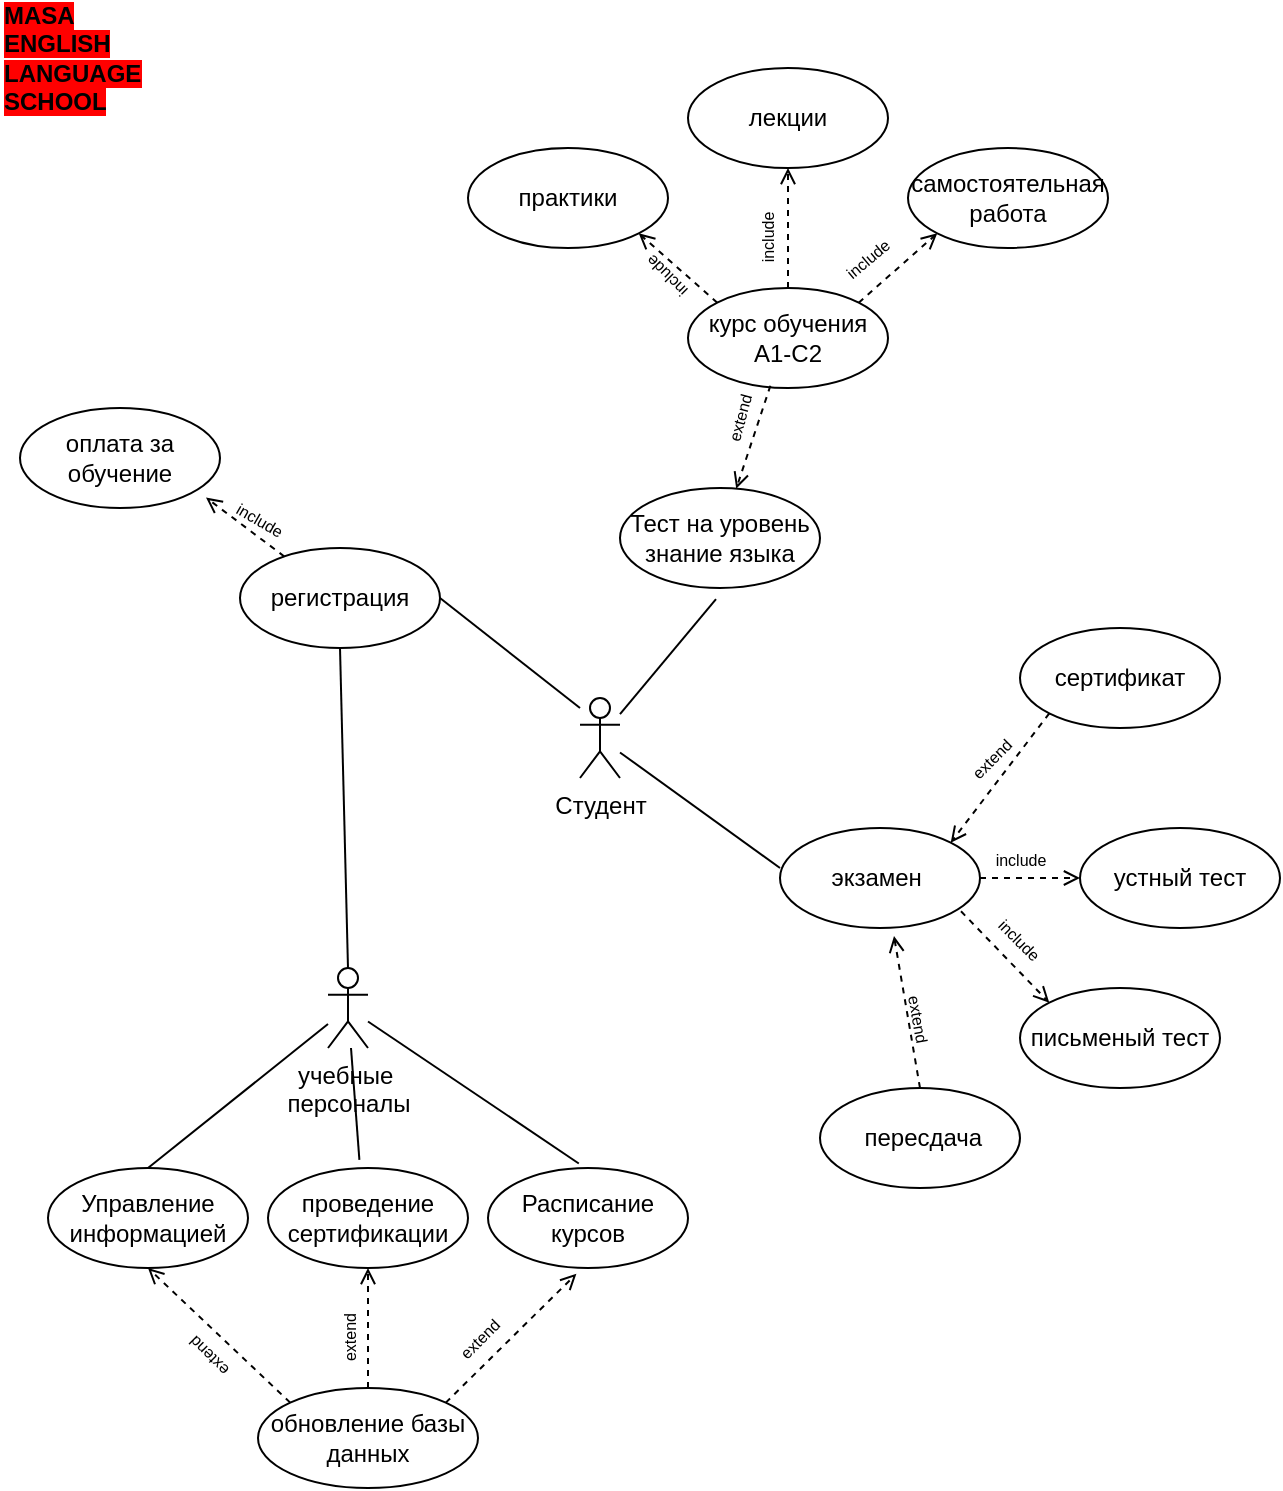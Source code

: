 <mxfile version="24.2.2" type="github">
  <diagram name="Page-1" id="aDBO0gnlO2sUc_E0fWF-">
    <mxGraphModel dx="1221" dy="706" grid="1" gridSize="10" guides="1" tooltips="1" connect="1" arrows="1" fold="1" page="1" pageScale="1" pageWidth="827" pageHeight="1169" math="0" shadow="0">
      <root>
        <mxCell id="0" />
        <mxCell id="1" parent="0" />
        <mxCell id="MLhVAN1Ft5uEf6ipusnZ-1" value="Студент&lt;div&gt;&lt;br&gt;&lt;/div&gt;" style="shape=umlActor;verticalLabelPosition=bottom;verticalAlign=top;html=1;outlineConnect=0;" parent="1" vertex="1">
          <mxGeometry x="290" y="355" width="20" height="40" as="geometry" />
        </mxCell>
        <mxCell id="MLhVAN1Ft5uEf6ipusnZ-4" value="учебные&amp;nbsp;&lt;div&gt;персоналы&lt;div&gt;&lt;br&gt;&lt;/div&gt;&lt;/div&gt;" style="shape=umlActor;verticalLabelPosition=bottom;verticalAlign=top;html=1;outlineConnect=0;" parent="1" vertex="1">
          <mxGeometry x="164" y="490" width="20" height="40" as="geometry" />
        </mxCell>
        <mxCell id="MLhVAN1Ft5uEf6ipusnZ-6" value="Тест на уровень знание языка" style="ellipse;whiteSpace=wrap;html=1;" parent="1" vertex="1">
          <mxGeometry x="310" y="250" width="100" height="50" as="geometry" />
        </mxCell>
        <mxCell id="MLhVAN1Ft5uEf6ipusnZ-7" value="курс обучения&lt;div&gt;A1-C2&lt;/div&gt;" style="ellipse;whiteSpace=wrap;html=1;" parent="1" vertex="1">
          <mxGeometry x="344" y="150" width="100" height="50" as="geometry" />
        </mxCell>
        <mxCell id="MLhVAN1Ft5uEf6ipusnZ-8" value="регистрация" style="ellipse;whiteSpace=wrap;html=1;" parent="1" vertex="1">
          <mxGeometry x="120" y="280" width="100" height="50" as="geometry" />
        </mxCell>
        <mxCell id="MLhVAN1Ft5uEf6ipusnZ-13" value="экзамен&amp;nbsp;" style="ellipse;whiteSpace=wrap;html=1;" parent="1" vertex="1">
          <mxGeometry x="390" y="420" width="100" height="50" as="geometry" />
        </mxCell>
        <mxCell id="MLhVAN1Ft5uEf6ipusnZ-14" value="сертификат" style="ellipse;whiteSpace=wrap;html=1;" parent="1" vertex="1">
          <mxGeometry x="510" y="320" width="100" height="50" as="geometry" />
        </mxCell>
        <mxCell id="MLhVAN1Ft5uEf6ipusnZ-15" value="устный тест" style="ellipse;whiteSpace=wrap;html=1;" parent="1" vertex="1">
          <mxGeometry x="540" y="420" width="100" height="50" as="geometry" />
        </mxCell>
        <mxCell id="MLhVAN1Ft5uEf6ipusnZ-16" value="письменый тест" style="ellipse;whiteSpace=wrap;html=1;" parent="1" vertex="1">
          <mxGeometry x="510" y="500" width="100" height="50" as="geometry" />
        </mxCell>
        <mxCell id="MLhVAN1Ft5uEf6ipusnZ-17" value="лекции" style="ellipse;whiteSpace=wrap;html=1;" parent="1" vertex="1">
          <mxGeometry x="344" y="40" width="100" height="50" as="geometry" />
        </mxCell>
        <mxCell id="MLhVAN1Ft5uEf6ipusnZ-18" value="практики" style="ellipse;whiteSpace=wrap;html=1;" parent="1" vertex="1">
          <mxGeometry x="234" y="80" width="100" height="50" as="geometry" />
        </mxCell>
        <mxCell id="MLhVAN1Ft5uEf6ipusnZ-19" value="самостоятельная работа" style="ellipse;whiteSpace=wrap;html=1;" parent="1" vertex="1">
          <mxGeometry x="454" y="80" width="100" height="50" as="geometry" />
        </mxCell>
        <mxCell id="MLhVAN1Ft5uEf6ipusnZ-20" value="Управление информацией" style="ellipse;whiteSpace=wrap;html=1;" parent="1" vertex="1">
          <mxGeometry x="24" y="590" width="100" height="50" as="geometry" />
        </mxCell>
        <mxCell id="MLhVAN1Ft5uEf6ipusnZ-21" value="Расписание курсов" style="ellipse;whiteSpace=wrap;html=1;" parent="1" vertex="1">
          <mxGeometry x="244" y="590" width="100" height="50" as="geometry" />
        </mxCell>
        <mxCell id="MLhVAN1Ft5uEf6ipusnZ-22" value="проведение сертификации" style="ellipse;whiteSpace=wrap;html=1;" parent="1" vertex="1">
          <mxGeometry x="134" y="590" width="100" height="50" as="geometry" />
        </mxCell>
        <mxCell id="MLhVAN1Ft5uEf6ipusnZ-23" value="обновление базы данных" style="ellipse;whiteSpace=wrap;html=1;" parent="1" vertex="1">
          <mxGeometry x="129" y="700" width="110" height="50" as="geometry" />
        </mxCell>
        <mxCell id="MLhVAN1Ft5uEf6ipusnZ-27" value="оплата за обучение" style="ellipse;whiteSpace=wrap;html=1;" parent="1" vertex="1">
          <mxGeometry x="10" y="210" width="100" height="50" as="geometry" />
        </mxCell>
        <mxCell id="MLhVAN1Ft5uEf6ipusnZ-31" value="" style="endArrow=none;html=1;rounded=0;entryX=1;entryY=0.5;entryDx=0;entryDy=0;" parent="1" target="MLhVAN1Ft5uEf6ipusnZ-8" edge="1">
          <mxGeometry width="50" height="50" relative="1" as="geometry">
            <mxPoint x="290" y="360" as="sourcePoint" />
            <mxPoint x="210" y="310" as="targetPoint" />
          </mxGeometry>
        </mxCell>
        <mxCell id="MLhVAN1Ft5uEf6ipusnZ-32" value="" style="html=1;verticalAlign=bottom;labelBackgroundColor=none;endArrow=open;endFill=0;dashed=1;rounded=0;entryX=0.93;entryY=0.896;entryDx=0;entryDy=0;entryPerimeter=0;" parent="1" source="MLhVAN1Ft5uEf6ipusnZ-8" target="MLhVAN1Ft5uEf6ipusnZ-27" edge="1">
          <mxGeometry width="160" relative="1" as="geometry">
            <mxPoint x="20" y="400" as="sourcePoint" />
            <mxPoint x="180" y="400" as="targetPoint" />
          </mxGeometry>
        </mxCell>
        <mxCell id="MLhVAN1Ft5uEf6ipusnZ-34" value="" style="html=1;verticalAlign=bottom;labelBackgroundColor=none;endArrow=open;endFill=0;dashed=1;rounded=0;entryX=1;entryY=1;entryDx=0;entryDy=0;exitX=0;exitY=0;exitDx=0;exitDy=0;" parent="1" source="MLhVAN1Ft5uEf6ipusnZ-7" target="MLhVAN1Ft5uEf6ipusnZ-18" edge="1">
          <mxGeometry width="160" relative="1" as="geometry">
            <mxPoint x="413.5" y="140" as="sourcePoint" />
            <mxPoint x="374.5" y="111" as="targetPoint" />
          </mxGeometry>
        </mxCell>
        <mxCell id="MLhVAN1Ft5uEf6ipusnZ-35" value="" style="html=1;verticalAlign=bottom;labelBackgroundColor=none;endArrow=open;endFill=0;dashed=1;rounded=0;exitX=0.5;exitY=0;exitDx=0;exitDy=0;" parent="1" source="MLhVAN1Ft5uEf6ipusnZ-7" target="MLhVAN1Ft5uEf6ipusnZ-17" edge="1">
          <mxGeometry width="160" relative="1" as="geometry">
            <mxPoint x="504" y="270" as="sourcePoint" />
            <mxPoint x="664" y="270" as="targetPoint" />
          </mxGeometry>
        </mxCell>
        <mxCell id="MLhVAN1Ft5uEf6ipusnZ-36" value="" style="html=1;verticalAlign=bottom;labelBackgroundColor=none;endArrow=open;endFill=0;dashed=1;rounded=0;exitX=1;exitY=0;exitDx=0;exitDy=0;entryX=0;entryY=1;entryDx=0;entryDy=0;" parent="1" source="MLhVAN1Ft5uEf6ipusnZ-7" target="MLhVAN1Ft5uEf6ipusnZ-19" edge="1">
          <mxGeometry width="160" relative="1" as="geometry">
            <mxPoint x="404" y="160" as="sourcePoint" />
            <mxPoint x="404" y="100" as="targetPoint" />
          </mxGeometry>
        </mxCell>
        <mxCell id="MLhVAN1Ft5uEf6ipusnZ-37" value="" style="html=1;verticalAlign=bottom;labelBackgroundColor=none;endArrow=open;endFill=0;dashed=1;rounded=0;exitX=0;exitY=1;exitDx=0;exitDy=0;entryX=1;entryY=0;entryDx=0;entryDy=0;" parent="1" source="MLhVAN1Ft5uEf6ipusnZ-14" target="MLhVAN1Ft5uEf6ipusnZ-13" edge="1">
          <mxGeometry x="-0.026" y="18" width="160" relative="1" as="geometry">
            <mxPoint x="400" y="450" as="sourcePoint" />
            <mxPoint x="560" y="450" as="targetPoint" />
            <mxPoint as="offset" />
          </mxGeometry>
        </mxCell>
        <mxCell id="MLhVAN1Ft5uEf6ipusnZ-40" value="" style="html=1;verticalAlign=bottom;labelBackgroundColor=none;endArrow=open;endFill=0;dashed=1;rounded=0;exitX=1;exitY=0.5;exitDx=0;exitDy=0;entryX=0;entryY=0.5;entryDx=0;entryDy=0;" parent="1" source="MLhVAN1Ft5uEf6ipusnZ-13" target="MLhVAN1Ft5uEf6ipusnZ-15" edge="1">
          <mxGeometry x="-0.026" y="18" width="160" relative="1" as="geometry">
            <mxPoint x="472" y="432" as="sourcePoint" />
            <mxPoint x="534" y="373" as="targetPoint" />
            <mxPoint as="offset" />
          </mxGeometry>
        </mxCell>
        <mxCell id="MLhVAN1Ft5uEf6ipusnZ-41" value="&lt;font style=&quot;font-size: 8px;&quot;&gt;include&lt;/font&gt;" style="text;html=1;align=center;verticalAlign=middle;resizable=0;points=[];autosize=1;strokeColor=none;fillColor=none;rotation=0;" parent="1" vertex="1">
          <mxGeometry x="485" y="420" width="50" height="30" as="geometry" />
        </mxCell>
        <mxCell id="MLhVAN1Ft5uEf6ipusnZ-42" value="" style="html=1;verticalAlign=bottom;labelBackgroundColor=none;endArrow=open;endFill=0;dashed=1;rounded=0;exitX=0.905;exitY=0.833;exitDx=0;exitDy=0;exitPerimeter=0;entryX=0;entryY=0;entryDx=0;entryDy=0;" parent="1" source="MLhVAN1Ft5uEf6ipusnZ-13" target="MLhVAN1Ft5uEf6ipusnZ-16" edge="1">
          <mxGeometry x="-0.026" y="18" width="160" relative="1" as="geometry">
            <mxPoint x="472" y="432" as="sourcePoint" />
            <mxPoint x="534" y="373" as="targetPoint" />
            <mxPoint as="offset" />
          </mxGeometry>
        </mxCell>
        <mxCell id="MLhVAN1Ft5uEf6ipusnZ-43" value="&lt;font style=&quot;font-size: 8px;&quot;&gt;include&lt;/font&gt;" style="text;html=1;align=center;verticalAlign=middle;resizable=0;points=[];autosize=1;strokeColor=none;fillColor=none;rotation=45;" parent="1" vertex="1">
          <mxGeometry x="485" y="460" width="50" height="30" as="geometry" />
        </mxCell>
        <mxCell id="MLhVAN1Ft5uEf6ipusnZ-45" value="&amp;nbsp;пересдача" style="ellipse;whiteSpace=wrap;html=1;" parent="1" vertex="1">
          <mxGeometry x="410" y="550" width="100" height="50" as="geometry" />
        </mxCell>
        <mxCell id="MLhVAN1Ft5uEf6ipusnZ-46" value="" style="html=1;verticalAlign=bottom;labelBackgroundColor=none;endArrow=open;endFill=0;dashed=1;rounded=0;entryX=0.57;entryY=1.081;entryDx=0;entryDy=0;entryPerimeter=0;exitX=0.5;exitY=0;exitDx=0;exitDy=0;" parent="1" source="MLhVAN1Ft5uEf6ipusnZ-45" target="MLhVAN1Ft5uEf6ipusnZ-13" edge="1">
          <mxGeometry width="160" relative="1" as="geometry">
            <mxPoint x="420" y="530" as="sourcePoint" />
            <mxPoint x="410" y="500" as="targetPoint" />
          </mxGeometry>
        </mxCell>
        <mxCell id="MLhVAN1Ft5uEf6ipusnZ-47" value="&lt;span style=&quot;font-size: 8px;&quot;&gt;extend&lt;/span&gt;" style="text;html=1;align=center;verticalAlign=middle;resizable=0;points=[];autosize=1;strokeColor=none;fillColor=none;rotation=80;" parent="1" vertex="1">
          <mxGeometry x="435" y="500" width="50" height="30" as="geometry" />
        </mxCell>
        <mxCell id="MLhVAN1Ft5uEf6ipusnZ-48" value="&lt;font style=&quot;font-size: 8px;&quot;&gt;include&lt;/font&gt;" style="text;html=1;align=center;verticalAlign=middle;resizable=0;points=[];autosize=1;strokeColor=none;fillColor=none;rotation=-90;" parent="1" vertex="1">
          <mxGeometry x="358" y="110" width="50" height="30" as="geometry" />
        </mxCell>
        <mxCell id="MLhVAN1Ft5uEf6ipusnZ-50" value="&lt;font style=&quot;font-size: 8px;&quot;&gt;include&lt;/font&gt;" style="text;html=1;align=center;verticalAlign=middle;resizable=0;points=[];autosize=1;strokeColor=none;fillColor=none;rotation=-40;" parent="1" vertex="1">
          <mxGeometry x="408" y="120" width="50" height="30" as="geometry" />
        </mxCell>
        <mxCell id="MLhVAN1Ft5uEf6ipusnZ-51" value="&lt;font style=&quot;font-size: 8px;&quot;&gt;include&lt;/font&gt;" style="text;html=1;align=center;verticalAlign=middle;resizable=0;points=[];autosize=1;strokeColor=none;fillColor=none;rotation=-135;" parent="1" vertex="1">
          <mxGeometry x="308" y="130" width="50" height="30" as="geometry" />
        </mxCell>
        <mxCell id="MLhVAN1Ft5uEf6ipusnZ-52" value="&lt;font style=&quot;font-size: 8px;&quot;&gt;include&lt;/font&gt;" style="text;html=1;align=center;verticalAlign=middle;resizable=0;points=[];autosize=1;strokeColor=none;fillColor=none;rotation=30;" parent="1" vertex="1">
          <mxGeometry x="105" y="250" width="50" height="30" as="geometry" />
        </mxCell>
        <mxCell id="MLhVAN1Ft5uEf6ipusnZ-55" value="&lt;span style=&quot;font-size: 8px;&quot;&gt;extend&lt;/span&gt;" style="text;html=1;align=center;verticalAlign=middle;resizable=0;points=[];autosize=1;strokeColor=none;fillColor=none;rotation=-45;" parent="1" vertex="1">
          <mxGeometry x="470" y="370" width="50" height="30" as="geometry" />
        </mxCell>
        <mxCell id="MLhVAN1Ft5uEf6ipusnZ-56" value="" style="endArrow=none;html=1;rounded=0;entryX=0.5;entryY=1;entryDx=0;entryDy=0;exitX=0.5;exitY=0;exitDx=0;exitDy=0;exitPerimeter=0;" parent="1" source="MLhVAN1Ft5uEf6ipusnZ-4" target="MLhVAN1Ft5uEf6ipusnZ-8" edge="1">
          <mxGeometry width="50" height="50" relative="1" as="geometry">
            <mxPoint x="170" y="470" as="sourcePoint" />
            <mxPoint x="195" y="400" as="targetPoint" />
          </mxGeometry>
        </mxCell>
        <mxCell id="MLhVAN1Ft5uEf6ipusnZ-57" value="" style="endArrow=none;html=1;rounded=0;exitX=0.5;exitY=0;exitDx=0;exitDy=0;" parent="1" source="MLhVAN1Ft5uEf6ipusnZ-20" target="MLhVAN1Ft5uEf6ipusnZ-4" edge="1">
          <mxGeometry width="50" height="50" relative="1" as="geometry">
            <mxPoint x="74" y="570" as="sourcePoint" />
            <mxPoint x="124" y="520" as="targetPoint" />
          </mxGeometry>
        </mxCell>
        <mxCell id="MLhVAN1Ft5uEf6ipusnZ-58" value="" style="endArrow=none;html=1;rounded=0;exitX=0.454;exitY=-0.045;exitDx=0;exitDy=0;exitPerimeter=0;" parent="1" source="MLhVAN1Ft5uEf6ipusnZ-21" target="MLhVAN1Ft5uEf6ipusnZ-4" edge="1">
          <mxGeometry width="50" height="50" relative="1" as="geometry">
            <mxPoint x="254" y="560" as="sourcePoint" />
            <mxPoint x="304" y="500" as="targetPoint" />
          </mxGeometry>
        </mxCell>
        <mxCell id="MLhVAN1Ft5uEf6ipusnZ-59" value="" style="endArrow=none;html=1;rounded=0;exitX=0.457;exitY=-0.082;exitDx=0;exitDy=0;exitPerimeter=0;" parent="1" source="MLhVAN1Ft5uEf6ipusnZ-22" target="MLhVAN1Ft5uEf6ipusnZ-4" edge="1">
          <mxGeometry width="50" height="50" relative="1" as="geometry">
            <mxPoint x="94" y="520" as="sourcePoint" />
            <mxPoint x="144" y="470" as="targetPoint" />
          </mxGeometry>
        </mxCell>
        <mxCell id="MLhVAN1Ft5uEf6ipusnZ-60" value="&lt;span style=&quot;font-size: 8px;&quot;&gt;extend&lt;/span&gt;" style="text;html=1;align=center;verticalAlign=middle;resizable=0;points=[];autosize=1;strokeColor=none;fillColor=none;rotation=-90;" parent="1" vertex="1">
          <mxGeometry x="149" y="660" width="50" height="30" as="geometry" />
        </mxCell>
        <mxCell id="MLhVAN1Ft5uEf6ipusnZ-61" value="" style="html=1;verticalAlign=bottom;labelBackgroundColor=none;endArrow=open;endFill=0;dashed=1;rounded=0;entryX=0.5;entryY=1;entryDx=0;entryDy=0;exitX=0;exitY=0;exitDx=0;exitDy=0;" parent="1" source="MLhVAN1Ft5uEf6ipusnZ-23" target="MLhVAN1Ft5uEf6ipusnZ-20" edge="1">
          <mxGeometry width="160" relative="1" as="geometry">
            <mxPoint x="90.5" y="750" as="sourcePoint" />
            <mxPoint x="77.5" y="674" as="targetPoint" />
          </mxGeometry>
        </mxCell>
        <mxCell id="MLhVAN1Ft5uEf6ipusnZ-62" value="" style="html=1;verticalAlign=bottom;labelBackgroundColor=none;endArrow=open;endFill=0;dashed=1;rounded=0;entryX=0.5;entryY=1;entryDx=0;entryDy=0;exitX=0.5;exitY=0;exitDx=0;exitDy=0;" parent="1" source="MLhVAN1Ft5uEf6ipusnZ-23" target="MLhVAN1Ft5uEf6ipusnZ-22" edge="1">
          <mxGeometry width="160" relative="1" as="geometry">
            <mxPoint x="209.5" y="717" as="sourcePoint" />
            <mxPoint x="138.5" y="650" as="targetPoint" />
          </mxGeometry>
        </mxCell>
        <mxCell id="MLhVAN1Ft5uEf6ipusnZ-63" value="" style="html=1;verticalAlign=bottom;labelBackgroundColor=none;endArrow=open;endFill=0;dashed=1;rounded=0;entryX=0.442;entryY=1.058;entryDx=0;entryDy=0;exitX=1;exitY=0;exitDx=0;exitDy=0;entryPerimeter=0;" parent="1" source="MLhVAN1Ft5uEf6ipusnZ-23" target="MLhVAN1Ft5uEf6ipusnZ-21" edge="1">
          <mxGeometry width="160" relative="1" as="geometry">
            <mxPoint x="334" y="727" as="sourcePoint" />
            <mxPoint x="263" y="660" as="targetPoint" />
          </mxGeometry>
        </mxCell>
        <mxCell id="MLhVAN1Ft5uEf6ipusnZ-64" value="&lt;span style=&quot;font-size: 8px;&quot;&gt;extend&lt;/span&gt;" style="text;html=1;align=center;verticalAlign=middle;resizable=0;points=[];autosize=1;strokeColor=none;fillColor=none;rotation=-45;" parent="1" vertex="1">
          <mxGeometry x="214" y="660" width="50" height="30" as="geometry" />
        </mxCell>
        <mxCell id="MLhVAN1Ft5uEf6ipusnZ-65" value="&lt;span style=&quot;font-size: 8px;&quot;&gt;extend&lt;/span&gt;" style="text;html=1;align=center;verticalAlign=middle;resizable=0;points=[];autosize=1;strokeColor=none;fillColor=none;rotation=-135;" parent="1" vertex="1">
          <mxGeometry x="79" y="670" width="50" height="30" as="geometry" />
        </mxCell>
        <mxCell id="MLhVAN1Ft5uEf6ipusnZ-67" value="" style="html=1;verticalAlign=bottom;labelBackgroundColor=none;endArrow=open;endFill=0;dashed=1;rounded=0;exitX=0.412;exitY=0.977;exitDx=0;exitDy=0;exitPerimeter=0;" parent="1" source="MLhVAN1Ft5uEf6ipusnZ-7" target="MLhVAN1Ft5uEf6ipusnZ-6" edge="1">
          <mxGeometry x="-0.026" y="18" width="160" relative="1" as="geometry">
            <mxPoint x="420" y="269" as="sourcePoint" />
            <mxPoint x="483" y="210" as="targetPoint" />
            <mxPoint as="offset" />
          </mxGeometry>
        </mxCell>
        <mxCell id="MLhVAN1Ft5uEf6ipusnZ-68" value="&lt;span style=&quot;font-size: 8px;&quot;&gt;extend&lt;/span&gt;" style="text;html=1;align=center;verticalAlign=middle;resizable=0;points=[];autosize=1;strokeColor=none;fillColor=none;rotation=-75;" parent="1" vertex="1">
          <mxGeometry x="344" y="200" width="50" height="30" as="geometry" />
        </mxCell>
        <mxCell id="MLhVAN1Ft5uEf6ipusnZ-69" value="" style="endArrow=none;html=1;rounded=0;entryX=0.48;entryY=1.111;entryDx=0;entryDy=0;entryPerimeter=0;" parent="1" source="MLhVAN1Ft5uEf6ipusnZ-1" target="MLhVAN1Ft5uEf6ipusnZ-6" edge="1">
          <mxGeometry width="50" height="50" relative="1" as="geometry">
            <mxPoint x="335" y="345" as="sourcePoint" />
            <mxPoint x="265" y="290" as="targetPoint" />
          </mxGeometry>
        </mxCell>
        <mxCell id="MLhVAN1Ft5uEf6ipusnZ-70" value="" style="endArrow=none;html=1;rounded=0;" parent="1" target="MLhVAN1Ft5uEf6ipusnZ-1" edge="1">
          <mxGeometry width="50" height="50" relative="1" as="geometry">
            <mxPoint x="390" y="440" as="sourcePoint" />
            <mxPoint x="400" y="380" as="targetPoint" />
          </mxGeometry>
        </mxCell>
        <mxCell id="jXNf-ly3cqL10DFGrr2B-1" value="&lt;b style=&quot;background-color: rgb(255, 0, 0);&quot;&gt;MASA ENGLISH LANGUAGE SCHOOL&lt;/b&gt;" style="text;html=1;align=left;verticalAlign=middle;whiteSpace=wrap;rounded=0;" vertex="1" parent="1">
          <mxGeometry y="20" width="60" height="30" as="geometry" />
        </mxCell>
      </root>
    </mxGraphModel>
  </diagram>
</mxfile>
